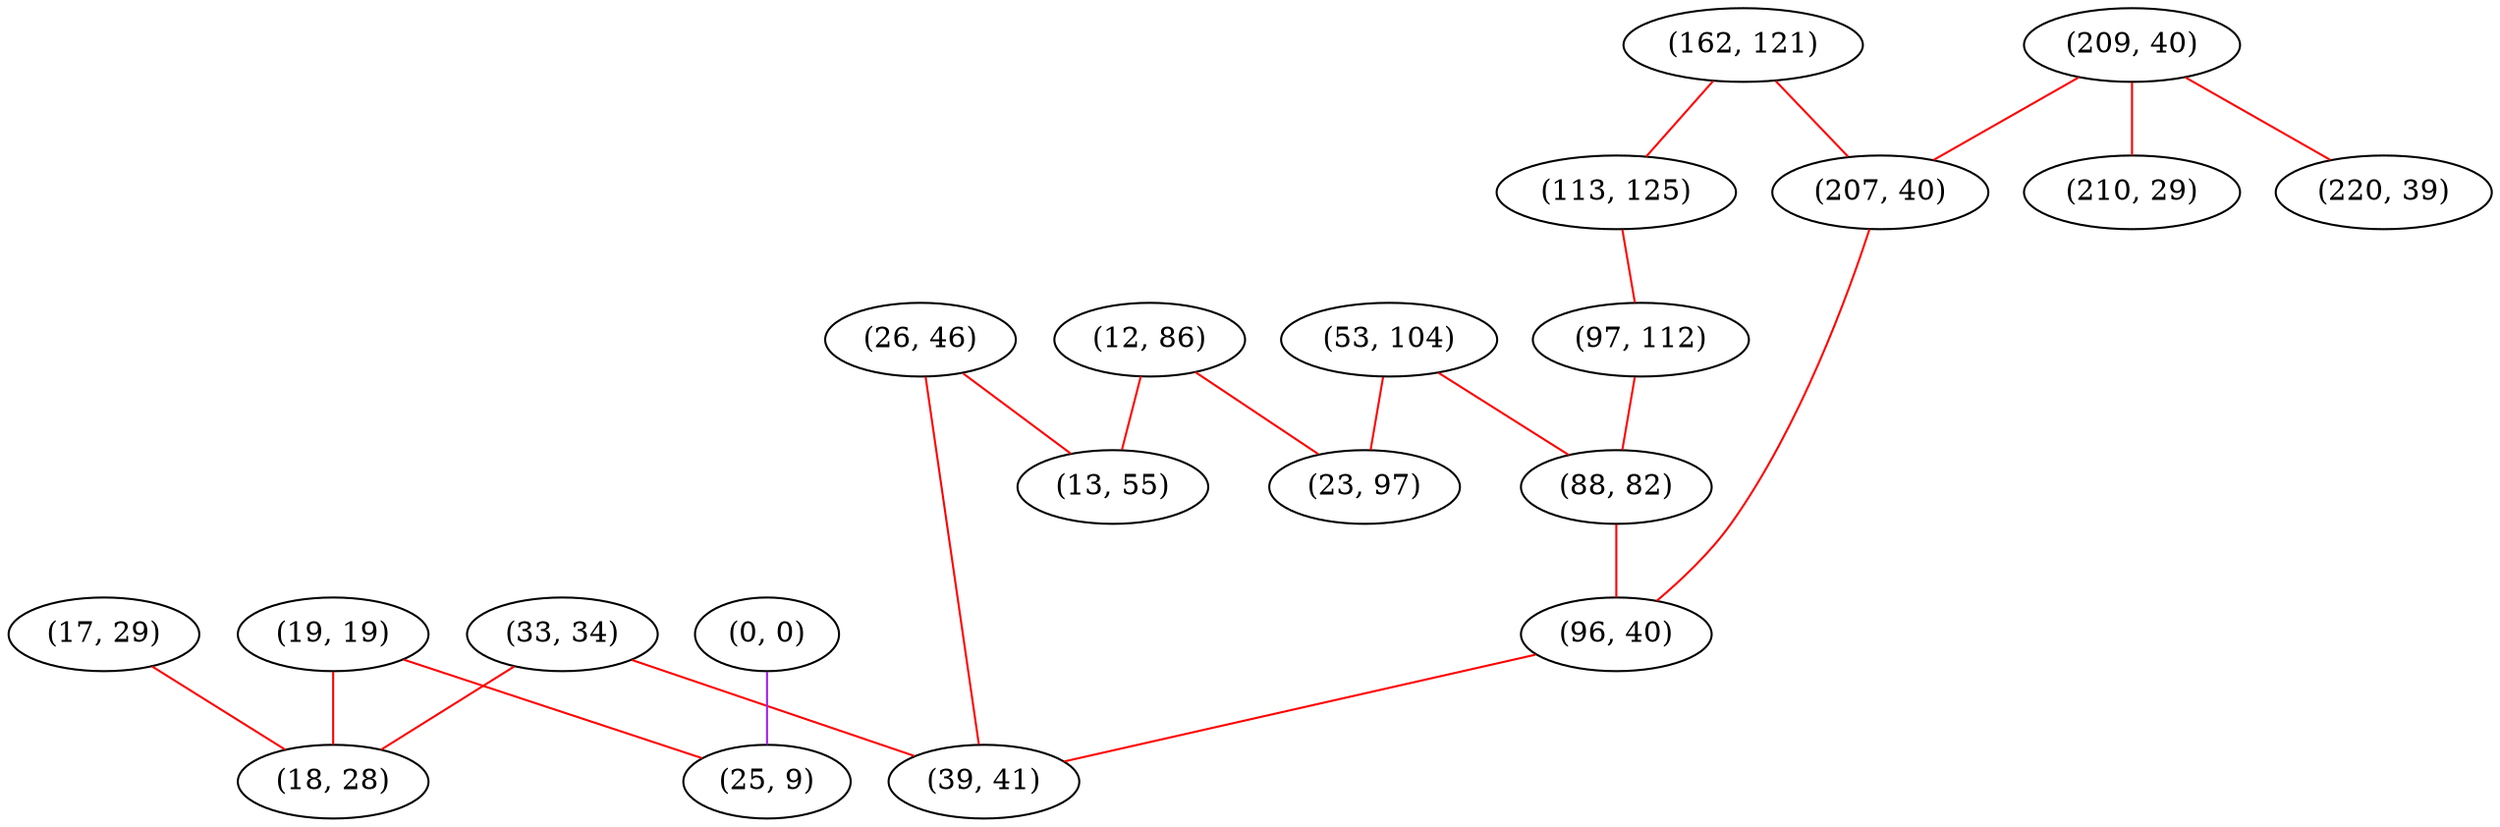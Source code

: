 graph "" {
"(33, 34)";
"(162, 121)";
"(209, 40)";
"(26, 46)";
"(19, 19)";
"(113, 125)";
"(17, 29)";
"(97, 112)";
"(53, 104)";
"(12, 86)";
"(210, 29)";
"(13, 55)";
"(207, 40)";
"(18, 28)";
"(88, 82)";
"(23, 97)";
"(0, 0)";
"(220, 39)";
"(96, 40)";
"(25, 9)";
"(39, 41)";
"(33, 34)" -- "(18, 28)"  [color=red, key=0, weight=1];
"(33, 34)" -- "(39, 41)"  [color=red, key=0, weight=1];
"(162, 121)" -- "(113, 125)"  [color=red, key=0, weight=1];
"(162, 121)" -- "(207, 40)"  [color=red, key=0, weight=1];
"(209, 40)" -- "(220, 39)"  [color=red, key=0, weight=1];
"(209, 40)" -- "(207, 40)"  [color=red, key=0, weight=1];
"(209, 40)" -- "(210, 29)"  [color=red, key=0, weight=1];
"(26, 46)" -- "(13, 55)"  [color=red, key=0, weight=1];
"(26, 46)" -- "(39, 41)"  [color=red, key=0, weight=1];
"(19, 19)" -- "(18, 28)"  [color=red, key=0, weight=1];
"(19, 19)" -- "(25, 9)"  [color=red, key=0, weight=1];
"(113, 125)" -- "(97, 112)"  [color=red, key=0, weight=1];
"(17, 29)" -- "(18, 28)"  [color=red, key=0, weight=1];
"(97, 112)" -- "(88, 82)"  [color=red, key=0, weight=1];
"(53, 104)" -- "(88, 82)"  [color=red, key=0, weight=1];
"(53, 104)" -- "(23, 97)"  [color=red, key=0, weight=1];
"(12, 86)" -- "(13, 55)"  [color=red, key=0, weight=1];
"(12, 86)" -- "(23, 97)"  [color=red, key=0, weight=1];
"(207, 40)" -- "(96, 40)"  [color=red, key=0, weight=1];
"(88, 82)" -- "(96, 40)"  [color=red, key=0, weight=1];
"(0, 0)" -- "(25, 9)"  [color=purple, key=0, weight=4];
"(96, 40)" -- "(39, 41)"  [color=red, key=0, weight=1];
}
